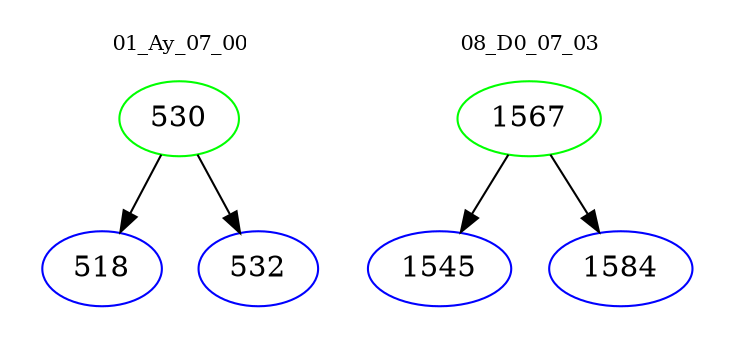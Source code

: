 digraph{
subgraph cluster_0 {
color = white
label = "01_Ay_07_00";
fontsize=10;
T0_530 [label="530", color="green"]
T0_530 -> T0_518 [color="black"]
T0_518 [label="518", color="blue"]
T0_530 -> T0_532 [color="black"]
T0_532 [label="532", color="blue"]
}
subgraph cluster_1 {
color = white
label = "08_D0_07_03";
fontsize=10;
T1_1567 [label="1567", color="green"]
T1_1567 -> T1_1545 [color="black"]
T1_1545 [label="1545", color="blue"]
T1_1567 -> T1_1584 [color="black"]
T1_1584 [label="1584", color="blue"]
}
}
